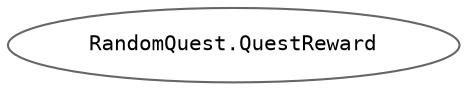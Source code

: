 digraph "Graphical Class Hierarchy"
{
 // INTERACTIVE_SVG=YES
 // LATEX_PDF_SIZE
  bgcolor="transparent";
  edge [fontname=Helvetica,fontsize=10,labelfontname=Helvetica,labelfontsize=10];
  node [fontname=Helvetica,fontsize=10,fontname=Consolas fontsize=10 style=filled height=0.2 width=0.4 margin=0.1];
  rankdir="LR";
  Node0 [id="Node000000",label="RandomQuest.QuestReward",height=0.2,width=0.4,color="grey40", fillcolor="white", style="filled",URL="$class_random_quest_1_1_quest_reward.html",tooltip="퀘스트 보상 종류, 양, 아이템 종류"];
}
